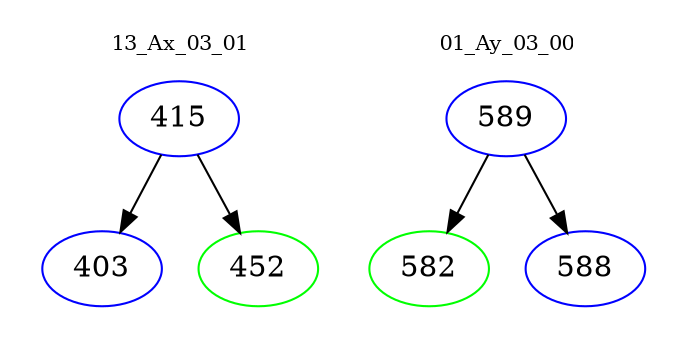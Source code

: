 digraph{
subgraph cluster_0 {
color = white
label = "13_Ax_03_01";
fontsize=10;
T0_415 [label="415", color="blue"]
T0_415 -> T0_403 [color="black"]
T0_403 [label="403", color="blue"]
T0_415 -> T0_452 [color="black"]
T0_452 [label="452", color="green"]
}
subgraph cluster_1 {
color = white
label = "01_Ay_03_00";
fontsize=10;
T1_589 [label="589", color="blue"]
T1_589 -> T1_582 [color="black"]
T1_582 [label="582", color="green"]
T1_589 -> T1_588 [color="black"]
T1_588 [label="588", color="blue"]
}
}
